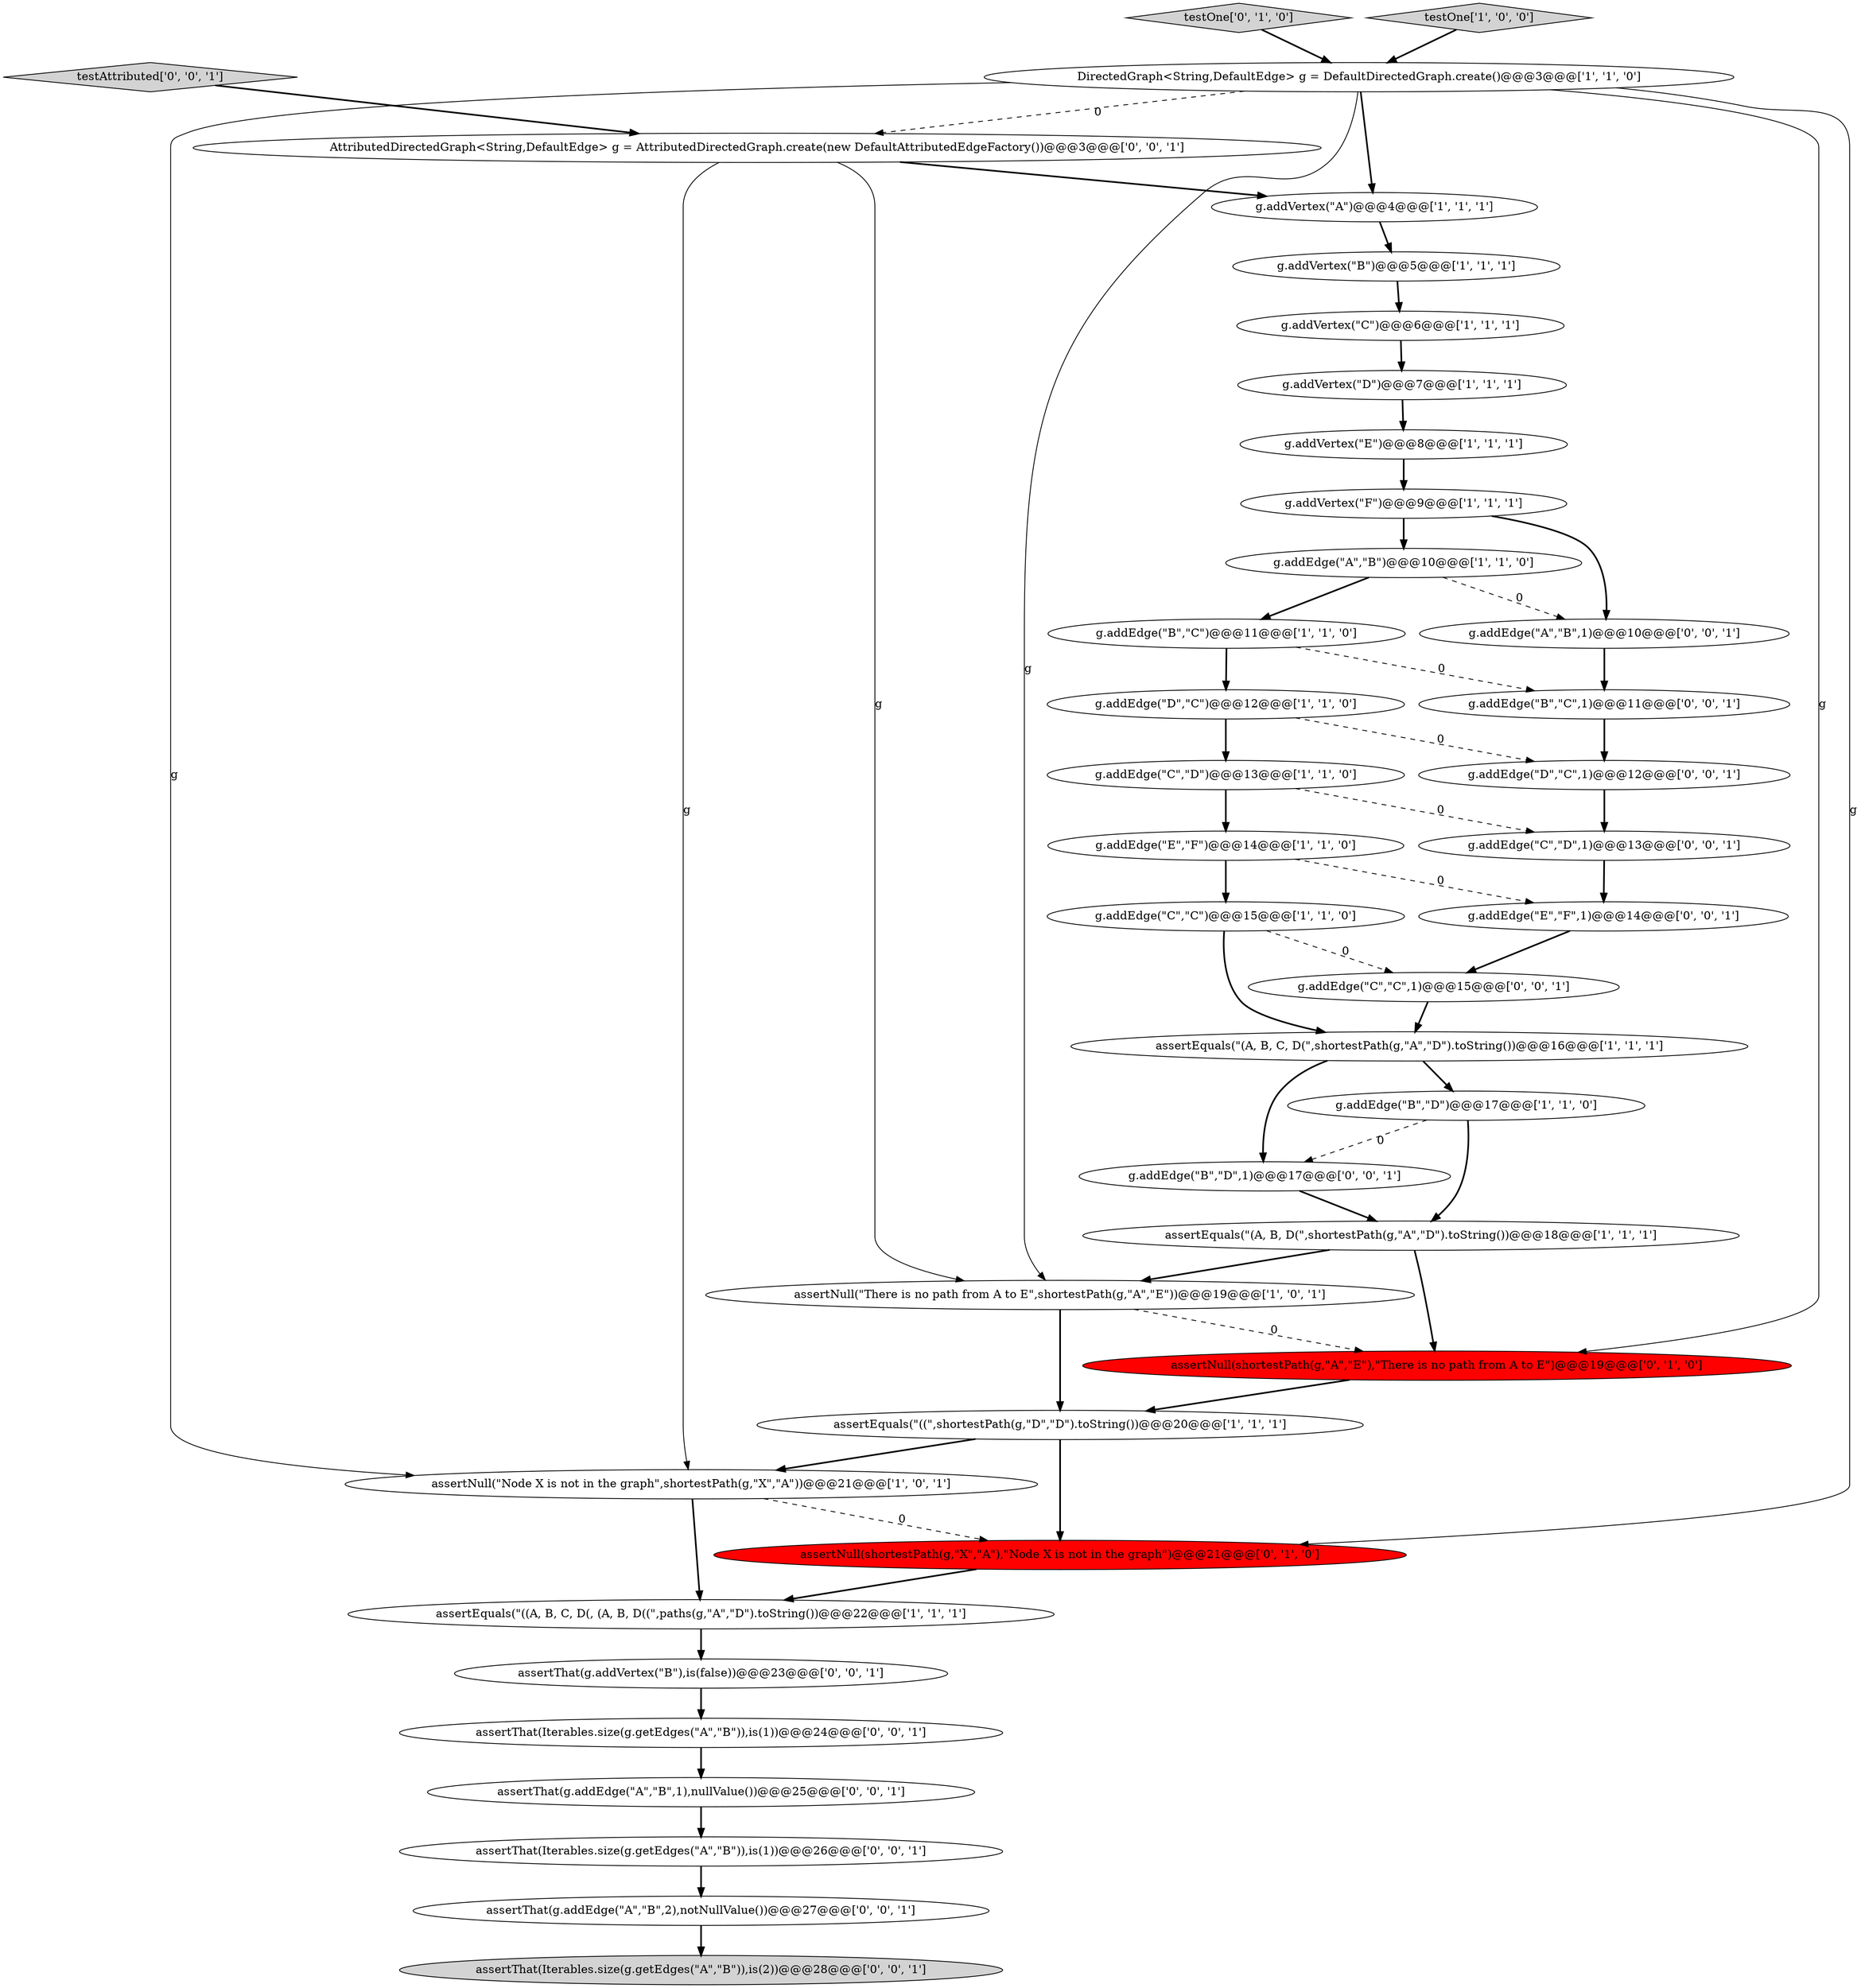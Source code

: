 digraph {
28 [style = filled, label = "g.addEdge(\"A\",\"B\",1)@@@10@@@['0', '0', '1']", fillcolor = white, shape = ellipse image = "AAA0AAABBB3BBB"];
11 [style = filled, label = "g.addEdge(\"A\",\"B\")@@@10@@@['1', '1', '0']", fillcolor = white, shape = ellipse image = "AAA0AAABBB1BBB"];
5 [style = filled, label = "g.addVertex(\"C\")@@@6@@@['1', '1', '1']", fillcolor = white, shape = ellipse image = "AAA0AAABBB1BBB"];
24 [style = filled, label = "g.addEdge(\"D\",\"C\",1)@@@12@@@['0', '0', '1']", fillcolor = white, shape = ellipse image = "AAA0AAABBB3BBB"];
15 [style = filled, label = "g.addEdge(\"D\",\"C\")@@@12@@@['1', '1', '0']", fillcolor = white, shape = ellipse image = "AAA0AAABBB1BBB"];
13 [style = filled, label = "assertEquals(\"(A, B, C, D(\",shortestPath(g,\"A\",\"D\").toString())@@@16@@@['1', '1', '1']", fillcolor = white, shape = ellipse image = "AAA0AAABBB1BBB"];
21 [style = filled, label = "testOne['0', '1', '0']", fillcolor = lightgray, shape = diamond image = "AAA0AAABBB2BBB"];
14 [style = filled, label = "DirectedGraph<String,DefaultEdge> g = DefaultDirectedGraph.create()@@@3@@@['1', '1', '0']", fillcolor = white, shape = ellipse image = "AAA0AAABBB1BBB"];
23 [style = filled, label = "assertNull(shortestPath(g,\"A\",\"E\"),\"There is no path from A to E\")@@@19@@@['0', '1', '0']", fillcolor = red, shape = ellipse image = "AAA1AAABBB2BBB"];
38 [style = filled, label = "assertThat(Iterables.size(g.getEdges(\"A\",\"B\")),is(1))@@@24@@@['0', '0', '1']", fillcolor = white, shape = ellipse image = "AAA0AAABBB3BBB"];
8 [style = filled, label = "g.addEdge(\"C\",\"D\")@@@13@@@['1', '1', '0']", fillcolor = white, shape = ellipse image = "AAA0AAABBB1BBB"];
17 [style = filled, label = "assertEquals(\"((\",shortestPath(g,\"D\",\"D\").toString())@@@20@@@['1', '1', '1']", fillcolor = white, shape = ellipse image = "AAA0AAABBB1BBB"];
33 [style = filled, label = "testAttributed['0', '0', '1']", fillcolor = lightgray, shape = diamond image = "AAA0AAABBB3BBB"];
36 [style = filled, label = "g.addEdge(\"C\",\"C\",1)@@@15@@@['0', '0', '1']", fillcolor = white, shape = ellipse image = "AAA0AAABBB3BBB"];
16 [style = filled, label = "assertNull(\"Node X is not in the graph\",shortestPath(g,\"X\",\"A\"))@@@21@@@['1', '0', '1']", fillcolor = white, shape = ellipse image = "AAA0AAABBB1BBB"];
0 [style = filled, label = "assertEquals(\"(A, B, D(\",shortestPath(g,\"A\",\"D\").toString())@@@18@@@['1', '1', '1']", fillcolor = white, shape = ellipse image = "AAA0AAABBB1BBB"];
10 [style = filled, label = "g.addVertex(\"F\")@@@9@@@['1', '1', '1']", fillcolor = white, shape = ellipse image = "AAA0AAABBB1BBB"];
31 [style = filled, label = "assertThat(Iterables.size(g.getEdges(\"A\",\"B\")),is(1))@@@26@@@['0', '0', '1']", fillcolor = white, shape = ellipse image = "AAA0AAABBB3BBB"];
7 [style = filled, label = "g.addEdge(\"C\",\"C\")@@@15@@@['1', '1', '0']", fillcolor = white, shape = ellipse image = "AAA0AAABBB1BBB"];
20 [style = filled, label = "g.addVertex(\"E\")@@@8@@@['1', '1', '1']", fillcolor = white, shape = ellipse image = "AAA0AAABBB1BBB"];
35 [style = filled, label = "assertThat(Iterables.size(g.getEdges(\"A\",\"B\")),is(2))@@@28@@@['0', '0', '1']", fillcolor = lightgray, shape = ellipse image = "AAA0AAABBB3BBB"];
25 [style = filled, label = "g.addEdge(\"B\",\"C\",1)@@@11@@@['0', '0', '1']", fillcolor = white, shape = ellipse image = "AAA0AAABBB3BBB"];
19 [style = filled, label = "testOne['1', '0', '0']", fillcolor = lightgray, shape = diamond image = "AAA0AAABBB1BBB"];
29 [style = filled, label = "g.addEdge(\"E\",\"F\",1)@@@14@@@['0', '0', '1']", fillcolor = white, shape = ellipse image = "AAA0AAABBB3BBB"];
4 [style = filled, label = "g.addVertex(\"D\")@@@7@@@['1', '1', '1']", fillcolor = white, shape = ellipse image = "AAA0AAABBB1BBB"];
26 [style = filled, label = "assertThat(g.addEdge(\"A\",\"B\",2),notNullValue())@@@27@@@['0', '0', '1']", fillcolor = white, shape = ellipse image = "AAA0AAABBB3BBB"];
32 [style = filled, label = "assertThat(g.addVertex(\"B\"),is(false))@@@23@@@['0', '0', '1']", fillcolor = white, shape = ellipse image = "AAA0AAABBB3BBB"];
12 [style = filled, label = "g.addEdge(\"B\",\"D\")@@@17@@@['1', '1', '0']", fillcolor = white, shape = ellipse image = "AAA0AAABBB1BBB"];
34 [style = filled, label = "g.addEdge(\"B\",\"D\",1)@@@17@@@['0', '0', '1']", fillcolor = white, shape = ellipse image = "AAA0AAABBB3BBB"];
1 [style = filled, label = "g.addEdge(\"B\",\"C\")@@@11@@@['1', '1', '0']", fillcolor = white, shape = ellipse image = "AAA0AAABBB1BBB"];
22 [style = filled, label = "assertNull(shortestPath(g,\"X\",\"A\"),\"Node X is not in the graph\")@@@21@@@['0', '1', '0']", fillcolor = red, shape = ellipse image = "AAA1AAABBB2BBB"];
3 [style = filled, label = "g.addEdge(\"E\",\"F\")@@@14@@@['1', '1', '0']", fillcolor = white, shape = ellipse image = "AAA0AAABBB1BBB"];
18 [style = filled, label = "assertNull(\"There is no path from A to E\",shortestPath(g,\"A\",\"E\"))@@@19@@@['1', '0', '1']", fillcolor = white, shape = ellipse image = "AAA0AAABBB1BBB"];
27 [style = filled, label = "AttributedDirectedGraph<String,DefaultEdge> g = AttributedDirectedGraph.create(new DefaultAttributedEdgeFactory())@@@3@@@['0', '0', '1']", fillcolor = white, shape = ellipse image = "AAA0AAABBB3BBB"];
2 [style = filled, label = "g.addVertex(\"A\")@@@4@@@['1', '1', '1']", fillcolor = white, shape = ellipse image = "AAA0AAABBB1BBB"];
37 [style = filled, label = "g.addEdge(\"C\",\"D\",1)@@@13@@@['0', '0', '1']", fillcolor = white, shape = ellipse image = "AAA0AAABBB3BBB"];
6 [style = filled, label = "g.addVertex(\"B\")@@@5@@@['1', '1', '1']", fillcolor = white, shape = ellipse image = "AAA0AAABBB1BBB"];
30 [style = filled, label = "assertThat(g.addEdge(\"A\",\"B\",1),nullValue())@@@25@@@['0', '0', '1']", fillcolor = white, shape = ellipse image = "AAA0AAABBB3BBB"];
9 [style = filled, label = "assertEquals(\"((A, B, C, D(, (A, B, D((\",paths(g,\"A\",\"D\").toString())@@@22@@@['1', '1', '1']", fillcolor = white, shape = ellipse image = "AAA0AAABBB1BBB"];
7->13 [style = bold, label=""];
29->36 [style = bold, label=""];
3->29 [style = dashed, label="0"];
13->34 [style = bold, label=""];
14->18 [style = solid, label="g"];
8->37 [style = dashed, label="0"];
10->28 [style = bold, label=""];
11->1 [style = bold, label=""];
2->6 [style = bold, label=""];
1->15 [style = bold, label=""];
27->16 [style = solid, label="g"];
22->9 [style = bold, label=""];
8->3 [style = bold, label=""];
9->32 [style = bold, label=""];
14->22 [style = solid, label="g"];
15->24 [style = dashed, label="0"];
18->17 [style = bold, label=""];
37->29 [style = bold, label=""];
17->22 [style = bold, label=""];
12->0 [style = bold, label=""];
33->27 [style = bold, label=""];
14->27 [style = dashed, label="0"];
34->0 [style = bold, label=""];
20->10 [style = bold, label=""];
32->38 [style = bold, label=""];
11->28 [style = dashed, label="0"];
25->24 [style = bold, label=""];
6->5 [style = bold, label=""];
31->26 [style = bold, label=""];
36->13 [style = bold, label=""];
38->30 [style = bold, label=""];
13->12 [style = bold, label=""];
19->14 [style = bold, label=""];
0->23 [style = bold, label=""];
3->7 [style = bold, label=""];
14->23 [style = solid, label="g"];
27->18 [style = solid, label="g"];
30->31 [style = bold, label=""];
18->23 [style = dashed, label="0"];
5->4 [style = bold, label=""];
24->37 [style = bold, label=""];
4->20 [style = bold, label=""];
26->35 [style = bold, label=""];
28->25 [style = bold, label=""];
0->18 [style = bold, label=""];
23->17 [style = bold, label=""];
14->2 [style = bold, label=""];
1->25 [style = dashed, label="0"];
12->34 [style = dashed, label="0"];
14->16 [style = solid, label="g"];
15->8 [style = bold, label=""];
16->9 [style = bold, label=""];
27->2 [style = bold, label=""];
17->16 [style = bold, label=""];
7->36 [style = dashed, label="0"];
16->22 [style = dashed, label="0"];
21->14 [style = bold, label=""];
10->11 [style = bold, label=""];
}
